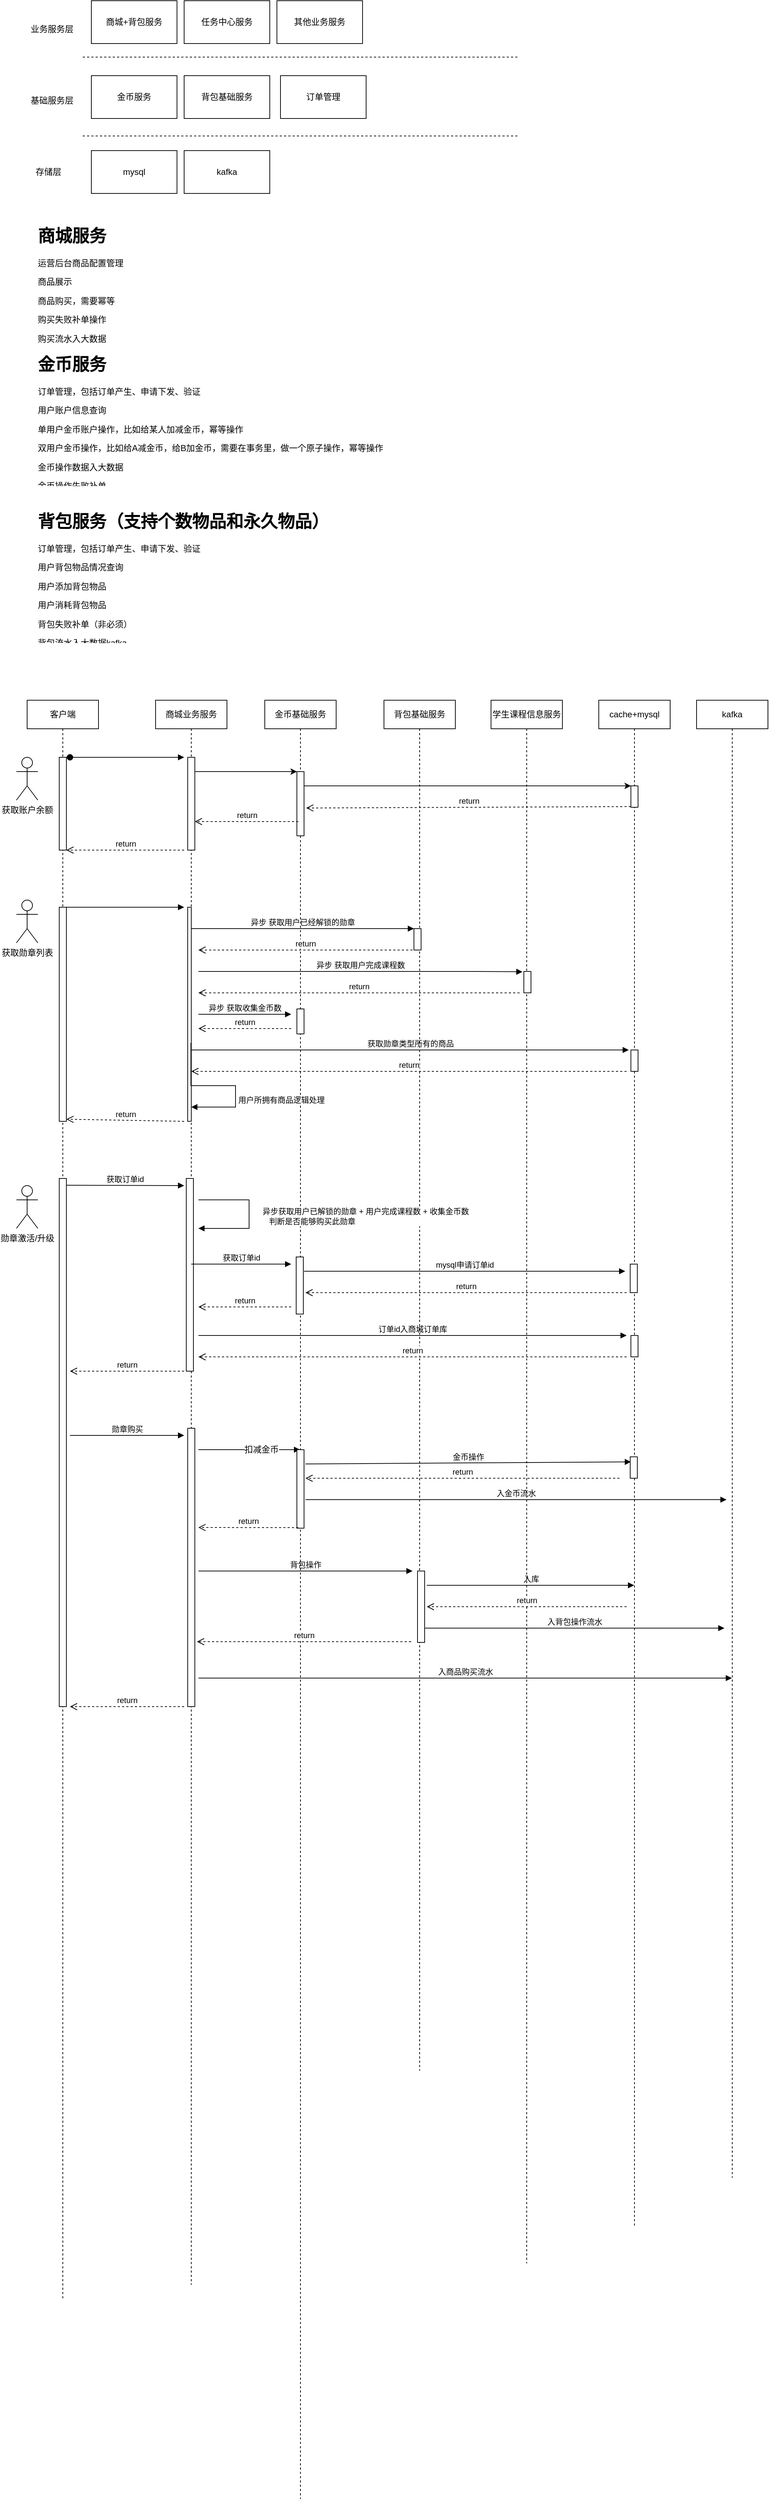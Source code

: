 <mxfile version="10.6.7" type="github"><diagram id="Jo1-Ku6HpwBgavtEXRWx" name="Page-1"><mxGraphModel dx="2258" dy="796" grid="1" gridSize="10" guides="1" tooltips="1" connect="1" arrows="1" fold="1" page="1" pageScale="1" pageWidth="827" pageHeight="1169" math="0" shadow="0"><root><mxCell id="0"/><mxCell id="1" parent="0"/><mxCell id="JztJerfm16Y7FvsG_e-f-1" value="商城+背包服务" style="rounded=0;whiteSpace=wrap;html=1;" parent="1" vertex="1"><mxGeometry x="120" y="280" width="120" height="60" as="geometry"/></mxCell><mxCell id="JztJerfm16Y7FvsG_e-f-9" value="任务中心服务" style="rounded=0;whiteSpace=wrap;html=1;" parent="1" vertex="1"><mxGeometry x="250" y="280" width="120" height="60" as="geometry"/></mxCell><mxCell id="JztJerfm16Y7FvsG_e-f-14" value="订单管理" style="rounded=0;whiteSpace=wrap;html=1;" parent="1" vertex="1"><mxGeometry x="385" y="385" width="120" height="60" as="geometry"/></mxCell><mxCell id="JztJerfm16Y7FvsG_e-f-16" value="kafka" style="rounded=0;whiteSpace=wrap;html=1;" parent="1" vertex="1"><mxGeometry x="250" y="490" width="120" height="60" as="geometry"/></mxCell><mxCell id="JztJerfm16Y7FvsG_e-f-17" value="mysql" style="rounded=0;whiteSpace=wrap;html=1;" parent="1" vertex="1"><mxGeometry x="120" y="490" width="120" height="60" as="geometry"/></mxCell><mxCell id="JztJerfm16Y7FvsG_e-f-19" value="其他业务服务" style="rounded=0;whiteSpace=wrap;html=1;" parent="1" vertex="1"><mxGeometry x="380" y="280" width="120" height="60" as="geometry"/></mxCell><mxCell id="JztJerfm16Y7FvsG_e-f-21" value="" style="endArrow=none;dashed=1;html=1;" parent="1" edge="1"><mxGeometry width="50" height="50" relative="1" as="geometry"><mxPoint x="108" y="359" as="sourcePoint"/><mxPoint x="718" y="359" as="targetPoint"/></mxGeometry></mxCell><mxCell id="JztJerfm16Y7FvsG_e-f-22" value="" style="endArrow=none;dashed=1;html=1;" parent="1" edge="1"><mxGeometry width="50" height="50" relative="1" as="geometry"><mxPoint x="108" y="469.5" as="sourcePoint"/><mxPoint x="718" y="469.5" as="targetPoint"/></mxGeometry></mxCell><mxCell id="JztJerfm16Y7FvsG_e-f-23" value="业务服务层" style="text;html=1;strokeColor=none;fillColor=none;align=center;verticalAlign=middle;whiteSpace=wrap;rounded=0;" parent="1" vertex="1"><mxGeometry x="30" y="310" width="70" height="20" as="geometry"/></mxCell><mxCell id="JztJerfm16Y7FvsG_e-f-24" value="基础服务层" style="text;html=1;strokeColor=none;fillColor=none;align=center;verticalAlign=middle;whiteSpace=wrap;rounded=0;" parent="1" vertex="1"><mxGeometry x="30" y="410" width="70" height="20" as="geometry"/></mxCell><mxCell id="JztJerfm16Y7FvsG_e-f-25" value="存储层" style="text;html=1;strokeColor=none;fillColor=none;align=center;verticalAlign=middle;whiteSpace=wrap;rounded=0;" parent="1" vertex="1"><mxGeometry x="40" y="510" width="40" height="20" as="geometry"/></mxCell><mxCell id="JztJerfm16Y7FvsG_e-f-26" value="金币服务" style="rounded=0;whiteSpace=wrap;html=1;" parent="1" vertex="1"><mxGeometry x="120" y="385" width="120" height="60" as="geometry"/></mxCell><mxCell id="JztJerfm16Y7FvsG_e-f-27" value="背包基础服务" style="rounded=0;whiteSpace=wrap;html=1;" parent="1" vertex="1"><mxGeometry x="250" y="385" width="120" height="60" as="geometry"/></mxCell><mxCell id="JztJerfm16Y7FvsG_e-f-28" value="&lt;h1&gt;商城服务&lt;/h1&gt;&lt;p&gt;运营后台商品配置管理&lt;/p&gt;&lt;p&gt;商品展示&lt;/p&gt;&lt;p&gt;&lt;span&gt;商品购买，需要幂等&lt;/span&gt;&lt;br&gt;&lt;/p&gt;&lt;p&gt;购买失败补单操作&lt;/p&gt;&lt;p&gt;购买流水入大数据&lt;/p&gt;" style="text;html=1;strokeColor=none;fillColor=none;spacing=5;spacingTop=-20;whiteSpace=wrap;overflow=hidden;rounded=0;" parent="1" vertex="1"><mxGeometry x="40" y="590" width="690" height="180" as="geometry"/></mxCell><mxCell id="JztJerfm16Y7FvsG_e-f-29" value="&lt;h1&gt;金币服务&lt;/h1&gt;&lt;p&gt;订单管理，包括订单产生、申请下发、验证&lt;/p&gt;&lt;p&gt;用户账户信息查询&lt;/p&gt;&lt;p&gt;单用户金币账户操作，比如给某人加减金币，幂等操作&lt;/p&gt;&lt;p&gt;&lt;span&gt;双用户金币操作，比如给A减金币，给B加金币，需要在事务里，做一个原子操作，幂等操作&amp;nbsp;&lt;/span&gt;&lt;/p&gt;&lt;p&gt;金币操作数据入大数据&lt;/p&gt;&lt;p&gt;金币操作失败补单&lt;/p&gt;" style="text;html=1;strokeColor=none;fillColor=none;spacing=5;spacingTop=-20;whiteSpace=wrap;overflow=hidden;rounded=0;" parent="1" vertex="1"><mxGeometry x="40" y="770" width="690" height="190" as="geometry"/></mxCell><mxCell id="JztJerfm16Y7FvsG_e-f-30" value="&lt;h1&gt;背包服务（支持个数物品和永久物品）&lt;/h1&gt;&lt;p&gt;订单管理，包括订单产生、申请下发、验证&lt;/p&gt;&lt;p&gt;用户背包物品情况查询&lt;/p&gt;&lt;p&gt;用户添加背包物品&lt;/p&gt;&lt;p&gt;用户消耗背包物品&lt;/p&gt;&lt;p&gt;背包失败补单（非必须）&lt;/p&gt;&lt;p&gt;背包流水入大数据kafka&lt;/p&gt;&lt;p&gt;&lt;br&gt;&lt;/p&gt;&lt;p&gt;&lt;br&gt;&lt;/p&gt;&lt;p&gt;&lt;br&gt;&lt;/p&gt;&lt;p&gt;&lt;br&gt;&lt;/p&gt;&lt;p&gt;&lt;br&gt;&lt;/p&gt;" style="text;html=1;strokeColor=none;fillColor=none;spacing=5;spacingTop=-20;whiteSpace=wrap;overflow=hidden;rounded=0;" parent="1" vertex="1"><mxGeometry x="40" y="990" width="690" height="190" as="geometry"/></mxCell><mxCell id="2O02HmC3KdekM-h6w7u2-1" value="商城业务服务" style="shape=umlLifeline;perimeter=lifelinePerimeter;whiteSpace=wrap;html=1;container=1;collapsible=0;recursiveResize=0;outlineConnect=0;" vertex="1" parent="1"><mxGeometry x="210" y="1260" width="100" height="2220" as="geometry"/></mxCell><mxCell id="2O02HmC3KdekM-h6w7u2-13" value="" style="html=1;points=[];perimeter=orthogonalPerimeter;" vertex="1" parent="2O02HmC3KdekM-h6w7u2-1"><mxGeometry x="45" y="80" width="10" height="130" as="geometry"/></mxCell><mxCell id="2O02HmC3KdekM-h6w7u2-42" value="" style="html=1;points=[];perimeter=orthogonalPerimeter;" vertex="1" parent="2O02HmC3KdekM-h6w7u2-1"><mxGeometry x="45" y="290" width="5" height="300" as="geometry"/></mxCell><mxCell id="2O02HmC3KdekM-h6w7u2-47" value="异步 获取用户已经解锁的勋章" style="html=1;verticalAlign=bottom;endArrow=block;" edge="1" parent="2O02HmC3KdekM-h6w7u2-1" target="2O02HmC3KdekM-h6w7u2-43"><mxGeometry width="80" relative="1" as="geometry"><mxPoint x="50" y="320" as="sourcePoint"/><mxPoint x="130" y="320" as="targetPoint"/></mxGeometry></mxCell><mxCell id="2O02HmC3KdekM-h6w7u2-53" value="异步 获取用户完成课程数" style="html=1;verticalAlign=bottom;endArrow=block;entryX=-0.2;entryY=0.017;entryDx=0;entryDy=0;entryPerimeter=0;" edge="1" parent="2O02HmC3KdekM-h6w7u2-1" target="2O02HmC3KdekM-h6w7u2-49"><mxGeometry width="80" relative="1" as="geometry"><mxPoint x="60" y="380" as="sourcePoint"/><mxPoint x="140" y="380" as="targetPoint"/><Array as="points"><mxPoint x="460" y="380"/></Array></mxGeometry></mxCell><mxCell id="2O02HmC3KdekM-h6w7u2-55" value="异步 获取收集金币数" style="html=1;verticalAlign=bottom;endArrow=block;" edge="1" parent="2O02HmC3KdekM-h6w7u2-1"><mxGeometry width="80" relative="1" as="geometry"><mxPoint x="60" y="440" as="sourcePoint"/><mxPoint x="190" y="440" as="targetPoint"/></mxGeometry></mxCell><mxCell id="2O02HmC3KdekM-h6w7u2-64" value="获取勋章类型所有的商品" style="html=1;verticalAlign=bottom;endArrow=block;" edge="1" parent="2O02HmC3KdekM-h6w7u2-1"><mxGeometry width="80" relative="1" as="geometry"><mxPoint x="50" y="490" as="sourcePoint"/><mxPoint x="663" y="490" as="targetPoint"/></mxGeometry></mxCell><mxCell id="2O02HmC3KdekM-h6w7u2-74" value="" style="html=1;points=[];perimeter=orthogonalPerimeter;" vertex="1" parent="2O02HmC3KdekM-h6w7u2-1"><mxGeometry x="43" y="670" width="10" height="270" as="geometry"/></mxCell><mxCell id="2O02HmC3KdekM-h6w7u2-84" value="获取订单id" style="html=1;verticalAlign=bottom;endArrow=block;" edge="1" parent="2O02HmC3KdekM-h6w7u2-1"><mxGeometry width="80" relative="1" as="geometry"><mxPoint x="50" y="790" as="sourcePoint"/><mxPoint x="190" y="790" as="targetPoint"/></mxGeometry></mxCell><mxCell id="2O02HmC3KdekM-h6w7u2-88" value="" style="html=1;points=[];perimeter=orthogonalPerimeter;" vertex="1" parent="2O02HmC3KdekM-h6w7u2-1"><mxGeometry x="45" y="1020" width="10" height="390" as="geometry"/></mxCell><mxCell id="2O02HmC3KdekM-h6w7u2-90" value="" style="html=1;verticalAlign=bottom;endArrow=block;" edge="1" parent="2O02HmC3KdekM-h6w7u2-1" target="2O02HmC3KdekM-h6w7u2-7"><mxGeometry x="-0.018" y="20" width="80" relative="1" as="geometry"><mxPoint x="60" y="1050" as="sourcePoint"/><mxPoint x="140" y="1060" as="targetPoint"/><Array as="points"><mxPoint x="130" y="1050"/></Array><mxPoint as="offset"/></mxGeometry></mxCell><mxCell id="2O02HmC3KdekM-h6w7u2-108" value="扣减金币" style="text;html=1;resizable=0;points=[];align=center;verticalAlign=middle;labelBackgroundColor=#ffffff;" vertex="1" connectable="0" parent="2O02HmC3KdekM-h6w7u2-90"><mxGeometry x="0.235" relative="1" as="geometry"><mxPoint as="offset"/></mxGeometry></mxCell><mxCell id="2O02HmC3KdekM-h6w7u2-100" value="订单id入商城订单库" style="html=1;verticalAlign=bottom;endArrow=block;" edge="1" parent="2O02HmC3KdekM-h6w7u2-1"><mxGeometry width="80" relative="1" as="geometry"><mxPoint x="60" y="890" as="sourcePoint"/><mxPoint x="660" y="890" as="targetPoint"/></mxGeometry></mxCell><mxCell id="2O02HmC3KdekM-h6w7u2-117" value="背包操作" style="html=1;verticalAlign=bottom;endArrow=block;" edge="1" parent="2O02HmC3KdekM-h6w7u2-1"><mxGeometry width="80" relative="1" as="geometry"><mxPoint x="60" y="1220" as="sourcePoint"/><mxPoint x="360" y="1220" as="targetPoint"/></mxGeometry></mxCell><mxCell id="2O02HmC3KdekM-h6w7u2-122" value="入商品购买流水" style="html=1;verticalAlign=bottom;endArrow=block;" edge="1" parent="2O02HmC3KdekM-h6w7u2-1" target="2O02HmC3KdekM-h6w7u2-3"><mxGeometry width="80" relative="1" as="geometry"><mxPoint x="60" y="1370" as="sourcePoint"/><mxPoint x="140" y="1370" as="targetPoint"/></mxGeometry></mxCell><mxCell id="2O02HmC3KdekM-h6w7u2-3" value="kafka" style="shape=umlLifeline;perimeter=lifelinePerimeter;whiteSpace=wrap;html=1;container=1;collapsible=0;recursiveResize=0;outlineConnect=0;" vertex="1" parent="1"><mxGeometry x="968" y="1260" width="100" height="2070" as="geometry"/></mxCell><mxCell id="2O02HmC3KdekM-h6w7u2-5" value="cache+mysql" style="shape=umlLifeline;perimeter=lifelinePerimeter;whiteSpace=wrap;html=1;container=1;collapsible=0;recursiveResize=0;outlineConnect=0;" vertex="1" parent="1"><mxGeometry x="831" y="1260" width="100" height="2140" as="geometry"/></mxCell><mxCell id="2O02HmC3KdekM-h6w7u2-33" value="" style="html=1;points=[];perimeter=orthogonalPerimeter;" vertex="1" parent="2O02HmC3KdekM-h6w7u2-5"><mxGeometry x="45" y="120" width="10" height="30" as="geometry"/></mxCell><mxCell id="2O02HmC3KdekM-h6w7u2-63" value="" style="html=1;points=[];perimeter=orthogonalPerimeter;" vertex="1" parent="2O02HmC3KdekM-h6w7u2-5"><mxGeometry x="45" y="490" width="10" height="30" as="geometry"/></mxCell><mxCell id="2O02HmC3KdekM-h6w7u2-80" value="" style="html=1;points=[];perimeter=orthogonalPerimeter;" vertex="1" parent="2O02HmC3KdekM-h6w7u2-5"><mxGeometry x="44" y="790" width="10" height="40" as="geometry"/></mxCell><mxCell id="2O02HmC3KdekM-h6w7u2-102" value="" style="html=1;points=[];perimeter=orthogonalPerimeter;" vertex="1" parent="2O02HmC3KdekM-h6w7u2-5"><mxGeometry x="45" y="890" width="10" height="30" as="geometry"/></mxCell><mxCell id="2O02HmC3KdekM-h6w7u2-104" value="" style="html=1;points=[];perimeter=orthogonalPerimeter;" vertex="1" parent="2O02HmC3KdekM-h6w7u2-5"><mxGeometry x="44" y="1060" width="10" height="30" as="geometry"/></mxCell><mxCell id="2O02HmC3KdekM-h6w7u2-6" value="背包基础服务" style="shape=umlLifeline;perimeter=lifelinePerimeter;whiteSpace=wrap;html=1;container=1;collapsible=0;recursiveResize=0;outlineConnect=0;" vertex="1" parent="1"><mxGeometry x="530" y="1260" width="100" height="1920" as="geometry"/></mxCell><mxCell id="2O02HmC3KdekM-h6w7u2-43" value="" style="html=1;points=[];perimeter=orthogonalPerimeter;" vertex="1" parent="2O02HmC3KdekM-h6w7u2-6"><mxGeometry x="42" y="320" width="10" height="30" as="geometry"/></mxCell><mxCell id="2O02HmC3KdekM-h6w7u2-107" value="" style="html=1;points=[];perimeter=orthogonalPerimeter;" vertex="1" parent="2O02HmC3KdekM-h6w7u2-6"><mxGeometry x="47" y="1220" width="10" height="100" as="geometry"/></mxCell><mxCell id="2O02HmC3KdekM-h6w7u2-118" value="入库" style="html=1;verticalAlign=bottom;endArrow=block;" edge="1" parent="2O02HmC3KdekM-h6w7u2-6" target="2O02HmC3KdekM-h6w7u2-5"><mxGeometry width="80" relative="1" as="geometry"><mxPoint x="60" y="1240" as="sourcePoint"/><mxPoint x="140" y="1240" as="targetPoint"/></mxGeometry></mxCell><mxCell id="2O02HmC3KdekM-h6w7u2-7" value="金币基础服务" style="shape=umlLifeline;perimeter=lifelinePerimeter;whiteSpace=wrap;html=1;container=1;collapsible=0;recursiveResize=0;outlineConnect=0;" vertex="1" parent="1"><mxGeometry x="363" y="1260" width="100" height="2520" as="geometry"/></mxCell><mxCell id="2O02HmC3KdekM-h6w7u2-19" value="" style="html=1;points=[];perimeter=orthogonalPerimeter;" vertex="1" parent="2O02HmC3KdekM-h6w7u2-7"><mxGeometry x="45" y="100" width="10" height="90" as="geometry"/></mxCell><mxCell id="2O02HmC3KdekM-h6w7u2-56" value="" style="html=1;points=[];perimeter=orthogonalPerimeter;" vertex="1" parent="2O02HmC3KdekM-h6w7u2-7"><mxGeometry x="45" y="432.5" width="10" height="35" as="geometry"/></mxCell><mxCell id="2O02HmC3KdekM-h6w7u2-78" value="" style="html=1;points=[];perimeter=orthogonalPerimeter;" vertex="1" parent="2O02HmC3KdekM-h6w7u2-7"><mxGeometry x="44" y="780" width="10" height="80" as="geometry"/></mxCell><mxCell id="2O02HmC3KdekM-h6w7u2-106" value="" style="html=1;points=[];perimeter=orthogonalPerimeter;" vertex="1" parent="2O02HmC3KdekM-h6w7u2-7"><mxGeometry x="45" y="1050" width="10" height="110" as="geometry"/></mxCell><mxCell id="2O02HmC3KdekM-h6w7u2-114" value="金币操作" style="html=1;verticalAlign=bottom;endArrow=block;entryX=0.1;entryY=0.236;entryDx=0;entryDy=0;entryPerimeter=0;" edge="1" parent="2O02HmC3KdekM-h6w7u2-7" target="2O02HmC3KdekM-h6w7u2-104"><mxGeometry width="80" relative="1" as="geometry"><mxPoint x="57" y="1070" as="sourcePoint"/><mxPoint x="137" y="1070" as="targetPoint"/></mxGeometry></mxCell><mxCell id="2O02HmC3KdekM-h6w7u2-116" value="入金币流水" style="html=1;verticalAlign=bottom;endArrow=block;" edge="1" parent="2O02HmC3KdekM-h6w7u2-7"><mxGeometry width="80" relative="1" as="geometry"><mxPoint x="57" y="1120" as="sourcePoint"/><mxPoint x="647" y="1120" as="targetPoint"/></mxGeometry></mxCell><mxCell id="2O02HmC3KdekM-h6w7u2-8" value="客户端" style="shape=umlLifeline;perimeter=lifelinePerimeter;whiteSpace=wrap;html=1;container=1;collapsible=0;recursiveResize=0;outlineConnect=0;" vertex="1" parent="1"><mxGeometry x="30" y="1260" width="100" height="2240" as="geometry"/></mxCell><mxCell id="2O02HmC3KdekM-h6w7u2-10" value="" style="html=1;points=[];perimeter=orthogonalPerimeter;" vertex="1" parent="2O02HmC3KdekM-h6w7u2-8"><mxGeometry x="45" y="80" width="10" height="130" as="geometry"/></mxCell><mxCell id="2O02HmC3KdekM-h6w7u2-16" value="" style="html=1;verticalAlign=bottom;startArrow=oval;startFill=1;endArrow=block;startSize=8;" edge="1" parent="2O02HmC3KdekM-h6w7u2-8"><mxGeometry width="60" relative="1" as="geometry"><mxPoint x="60" y="80" as="sourcePoint"/><mxPoint x="220" y="80" as="targetPoint"/></mxGeometry></mxCell><mxCell id="2O02HmC3KdekM-h6w7u2-40" value="" style="html=1;points=[];perimeter=orthogonalPerimeter;" vertex="1" parent="2O02HmC3KdekM-h6w7u2-8"><mxGeometry x="45" y="290" width="10" height="300" as="geometry"/></mxCell><mxCell id="2O02HmC3KdekM-h6w7u2-44" value="" style="html=1;verticalAlign=bottom;endArrow=block;" edge="1" parent="2O02HmC3KdekM-h6w7u2-8"><mxGeometry width="80" relative="1" as="geometry"><mxPoint x="50" y="290" as="sourcePoint"/><mxPoint x="220" y="290" as="targetPoint"/></mxGeometry></mxCell><mxCell id="2O02HmC3KdekM-h6w7u2-67" value="" style="html=1;points=[];perimeter=orthogonalPerimeter;" vertex="1" parent="2O02HmC3KdekM-h6w7u2-8"><mxGeometry x="45" y="670" width="10" height="740" as="geometry"/></mxCell><mxCell id="2O02HmC3KdekM-h6w7u2-89" value="勋章购买" style="html=1;verticalAlign=bottom;endArrow=block;" edge="1" parent="2O02HmC3KdekM-h6w7u2-8"><mxGeometry width="80" relative="1" as="geometry"><mxPoint x="60" y="1030" as="sourcePoint"/><mxPoint x="220" y="1030" as="targetPoint"/></mxGeometry></mxCell><mxCell id="2O02HmC3KdekM-h6w7u2-9" value="获取账户余额" style="shape=umlActor;verticalLabelPosition=bottom;labelBackgroundColor=#ffffff;verticalAlign=top;html=1;" vertex="1" parent="1"><mxGeometry x="15" y="1340" width="30" height="60" as="geometry"/></mxCell><mxCell id="2O02HmC3KdekM-h6w7u2-20" value="" style="edgeStyle=orthogonalEdgeStyle;rounded=0;orthogonalLoop=1;jettySize=auto;html=1;" edge="1" parent="1" source="2O02HmC3KdekM-h6w7u2-13" target="2O02HmC3KdekM-h6w7u2-19"><mxGeometry relative="1" as="geometry"><Array as="points"><mxPoint x="340" y="1360"/><mxPoint x="340" y="1360"/></Array></mxGeometry></mxCell><mxCell id="2O02HmC3KdekM-h6w7u2-34" value="" style="edgeStyle=orthogonalEdgeStyle;rounded=0;orthogonalLoop=1;jettySize=auto;html=1;" edge="1" parent="1" source="2O02HmC3KdekM-h6w7u2-19" target="2O02HmC3KdekM-h6w7u2-33"><mxGeometry relative="1" as="geometry"><Array as="points"><mxPoint x="620" y="1380"/><mxPoint x="620" y="1380"/></Array></mxGeometry></mxCell><mxCell id="2O02HmC3KdekM-h6w7u2-35" value="return" style="html=1;verticalAlign=bottom;endArrow=open;dashed=1;endSize=8;entryX=1.3;entryY=0.567;entryDx=0;entryDy=0;entryPerimeter=0;exitX=0;exitY=0.967;exitDx=0;exitDy=0;exitPerimeter=0;" edge="1" parent="1" source="2O02HmC3KdekM-h6w7u2-33" target="2O02HmC3KdekM-h6w7u2-19"><mxGeometry relative="1" as="geometry"><mxPoint x="870" y="1405" as="sourcePoint"/><mxPoint x="660" y="1410" as="targetPoint"/></mxGeometry></mxCell><mxCell id="2O02HmC3KdekM-h6w7u2-38" value="return" style="html=1;verticalAlign=bottom;endArrow=open;dashed=1;endSize=8;" edge="1" parent="1" target="2O02HmC3KdekM-h6w7u2-13"><mxGeometry relative="1" as="geometry"><mxPoint x="410" y="1430" as="sourcePoint"/><mxPoint x="290" y="1426" as="targetPoint"/></mxGeometry></mxCell><mxCell id="2O02HmC3KdekM-h6w7u2-39" value="return" style="html=1;verticalAlign=bottom;endArrow=open;dashed=1;endSize=8;" edge="1" parent="1" target="2O02HmC3KdekM-h6w7u2-10"><mxGeometry relative="1" as="geometry"><mxPoint x="250" y="1470" as="sourcePoint"/><mxPoint x="275" y="1440" as="targetPoint"/><Array as="points"><mxPoint x="200" y="1470"/></Array></mxGeometry></mxCell><mxCell id="2O02HmC3KdekM-h6w7u2-41" value="获取勋章列表" style="shape=umlActor;verticalLabelPosition=bottom;labelBackgroundColor=#ffffff;verticalAlign=top;html=1;" vertex="1" parent="1"><mxGeometry x="15" y="1540" width="30" height="60" as="geometry"/></mxCell><mxCell id="2O02HmC3KdekM-h6w7u2-48" value="学生课程信息服务" style="shape=umlLifeline;perimeter=lifelinePerimeter;whiteSpace=wrap;html=1;container=1;collapsible=0;recursiveResize=0;outlineConnect=0;" vertex="1" parent="1"><mxGeometry x="680" y="1260" width="100" height="2190" as="geometry"/></mxCell><mxCell id="2O02HmC3KdekM-h6w7u2-49" value="" style="html=1;points=[];perimeter=orthogonalPerimeter;" vertex="1" parent="2O02HmC3KdekM-h6w7u2-48"><mxGeometry x="46" y="380" width="10" height="30" as="geometry"/></mxCell><mxCell id="2O02HmC3KdekM-h6w7u2-52" value="return" style="html=1;verticalAlign=bottom;endArrow=open;dashed=1;endSize=8;" edge="1" parent="1"><mxGeometry relative="1" as="geometry"><mxPoint x="570" y="1610" as="sourcePoint"/><mxPoint x="270" y="1610" as="targetPoint"/></mxGeometry></mxCell><mxCell id="2O02HmC3KdekM-h6w7u2-54" value="return" style="html=1;verticalAlign=bottom;endArrow=open;dashed=1;endSize=8;" edge="1" parent="1"><mxGeometry relative="1" as="geometry"><mxPoint x="720" y="1670" as="sourcePoint"/><mxPoint x="270" y="1670" as="targetPoint"/></mxGeometry></mxCell><mxCell id="2O02HmC3KdekM-h6w7u2-57" value="return" style="html=1;verticalAlign=bottom;endArrow=open;dashed=1;endSize=8;" edge="1" parent="1"><mxGeometry relative="1" as="geometry"><mxPoint x="400" y="1720" as="sourcePoint"/><mxPoint x="270" y="1720" as="targetPoint"/></mxGeometry></mxCell><mxCell id="2O02HmC3KdekM-h6w7u2-62" value="用户所拥有商品逻辑处理" style="edgeStyle=orthogonalEdgeStyle;html=1;align=left;spacingLeft=2;endArrow=block;rounded=0;" edge="1" parent="1" target="2O02HmC3KdekM-h6w7u2-1"><mxGeometry x="0.324" relative="1" as="geometry"><mxPoint x="259.5" y="1740" as="sourcePoint"/><Array as="points"><mxPoint x="260" y="1800"/><mxPoint x="322" y="1800"/><mxPoint x="322" y="1830"/></Array><mxPoint x="282" y="1769" as="targetPoint"/><mxPoint as="offset"/></mxGeometry></mxCell><mxCell id="2O02HmC3KdekM-h6w7u2-65" value="return" style="html=1;verticalAlign=bottom;endArrow=open;dashed=1;endSize=8;" edge="1" parent="1"><mxGeometry relative="1" as="geometry"><mxPoint x="870" y="1780" as="sourcePoint"/><mxPoint x="260" y="1780" as="targetPoint"/></mxGeometry></mxCell><mxCell id="2O02HmC3KdekM-h6w7u2-66" value="return" style="html=1;verticalAlign=bottom;endArrow=open;dashed=1;endSize=8;" edge="1" parent="1"><mxGeometry relative="1" as="geometry"><mxPoint x="250" y="1850" as="sourcePoint"/><mxPoint x="85" y="1847" as="targetPoint"/></mxGeometry></mxCell><mxCell id="2O02HmC3KdekM-h6w7u2-68" value="勋章激活/升级" style="shape=umlActor;verticalLabelPosition=bottom;labelBackgroundColor=#ffffff;verticalAlign=top;html=1;" vertex="1" parent="1"><mxGeometry x="15" y="1940" width="30" height="60" as="geometry"/></mxCell><mxCell id="2O02HmC3KdekM-h6w7u2-73" value="获取订单id" style="html=1;verticalAlign=bottom;endArrow=block;" edge="1" parent="1"><mxGeometry width="80" relative="1" as="geometry"><mxPoint x="85" y="1939.5" as="sourcePoint"/><mxPoint x="250" y="1940" as="targetPoint"/></mxGeometry></mxCell><mxCell id="2O02HmC3KdekM-h6w7u2-81" value="mysql申请订单id&lt;br&gt;" style="html=1;verticalAlign=bottom;endArrow=block;" edge="1" parent="1"><mxGeometry width="80" relative="1" as="geometry"><mxPoint x="418" y="2060" as="sourcePoint"/><mxPoint x="868" y="2060" as="targetPoint"/><Array as="points"><mxPoint x="640" y="2060"/></Array></mxGeometry></mxCell><mxCell id="2O02HmC3KdekM-h6w7u2-83" value="异步获取用户已解锁的勋章 + 用户完成课程数 + 收集金币数&lt;br&gt;&amp;nbsp; &amp;nbsp;判断是否能够购买此勋章&lt;br&gt;" style="edgeStyle=orthogonalEdgeStyle;html=1;align=left;spacingLeft=2;endArrow=block;rounded=0;" edge="1" parent="1"><mxGeometry x="-0.297" y="-13" relative="1" as="geometry"><mxPoint x="270" y="1960" as="sourcePoint"/><Array as="points"><mxPoint x="341" y="1960"/><mxPoint x="341" y="2000"/><mxPoint x="270" y="2000"/></Array><mxPoint x="270" y="2000" as="targetPoint"/><mxPoint x="22" y="10" as="offset"/></mxGeometry></mxCell><mxCell id="2O02HmC3KdekM-h6w7u2-85" value="return" style="html=1;verticalAlign=bottom;endArrow=open;dashed=1;endSize=8;" edge="1" parent="1"><mxGeometry relative="1" as="geometry"><mxPoint x="870" y="2090" as="sourcePoint"/><mxPoint x="420" y="2090" as="targetPoint"/></mxGeometry></mxCell><mxCell id="2O02HmC3KdekM-h6w7u2-86" value="return" style="html=1;verticalAlign=bottom;endArrow=open;dashed=1;endSize=8;" edge="1" parent="1"><mxGeometry relative="1" as="geometry"><mxPoint x="400" y="2110" as="sourcePoint"/><mxPoint x="270" y="2110" as="targetPoint"/></mxGeometry></mxCell><mxCell id="2O02HmC3KdekM-h6w7u2-87" value="return" style="html=1;verticalAlign=bottom;endArrow=open;dashed=1;endSize=8;" edge="1" parent="1"><mxGeometry relative="1" as="geometry"><mxPoint x="250" y="2200" as="sourcePoint"/><mxPoint x="90" y="2200" as="targetPoint"/></mxGeometry></mxCell><mxCell id="2O02HmC3KdekM-h6w7u2-103" value="return" style="html=1;verticalAlign=bottom;endArrow=open;dashed=1;endSize=8;" edge="1" parent="1"><mxGeometry relative="1" as="geometry"><mxPoint x="870" y="2180" as="sourcePoint"/><mxPoint x="270" y="2180" as="targetPoint"/></mxGeometry></mxCell><mxCell id="2O02HmC3KdekM-h6w7u2-113" value="return" style="html=1;verticalAlign=bottom;endArrow=open;dashed=1;endSize=8;exitX=0.47;exitY=0.46;exitDx=0;exitDy=0;exitPerimeter=0;" edge="1" parent="1" source="2O02HmC3KdekM-h6w7u2-7"><mxGeometry relative="1" as="geometry"><mxPoint x="413" y="2364.5" as="sourcePoint"/><mxPoint x="270" y="2419" as="targetPoint"/></mxGeometry></mxCell><mxCell id="2O02HmC3KdekM-h6w7u2-115" value="return" style="html=1;verticalAlign=bottom;endArrow=open;dashed=1;endSize=8;" edge="1" parent="1"><mxGeometry relative="1" as="geometry"><mxPoint x="860" y="2350" as="sourcePoint"/><mxPoint x="420" y="2350" as="targetPoint"/></mxGeometry></mxCell><mxCell id="2O02HmC3KdekM-h6w7u2-119" value="return" style="html=1;verticalAlign=bottom;endArrow=open;dashed=1;endSize=8;" edge="1" parent="1"><mxGeometry relative="1" as="geometry"><mxPoint x="870" y="2530" as="sourcePoint"/><mxPoint x="590" y="2530" as="targetPoint"/></mxGeometry></mxCell><mxCell id="2O02HmC3KdekM-h6w7u2-120" value="return" style="html=1;verticalAlign=bottom;endArrow=open;dashed=1;endSize=8;" edge="1" parent="1"><mxGeometry relative="1" as="geometry"><mxPoint x="568" y="2579" as="sourcePoint"/><mxPoint x="268" y="2579" as="targetPoint"/></mxGeometry></mxCell><mxCell id="2O02HmC3KdekM-h6w7u2-121" value="入背包操作流水" style="html=1;verticalAlign=bottom;endArrow=block;" edge="1" parent="1"><mxGeometry width="80" relative="1" as="geometry"><mxPoint x="587" y="2560" as="sourcePoint"/><mxPoint x="1007" y="2560" as="targetPoint"/></mxGeometry></mxCell><mxCell id="2O02HmC3KdekM-h6w7u2-123" value="return" style="html=1;verticalAlign=bottom;endArrow=open;dashed=1;endSize=8;" edge="1" parent="1"><mxGeometry relative="1" as="geometry"><mxPoint x="250" y="2670" as="sourcePoint"/><mxPoint x="90" y="2670" as="targetPoint"/></mxGeometry></mxCell></root></mxGraphModel></diagram></mxfile>